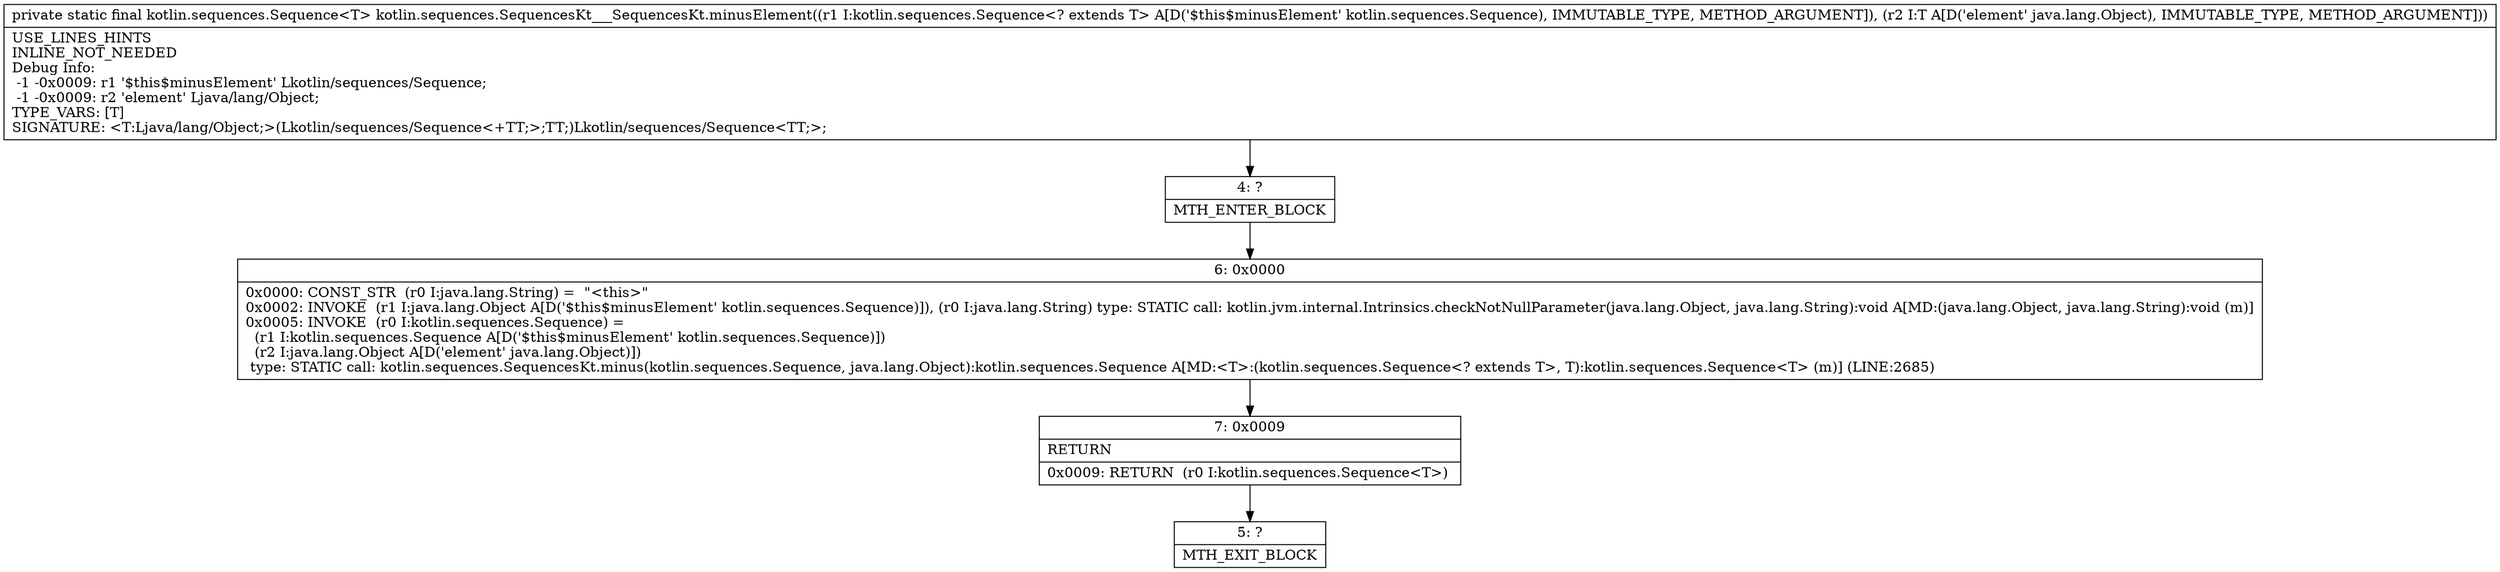 digraph "CFG forkotlin.sequences.SequencesKt___SequencesKt.minusElement(Lkotlin\/sequences\/Sequence;Ljava\/lang\/Object;)Lkotlin\/sequences\/Sequence;" {
Node_4 [shape=record,label="{4\:\ ?|MTH_ENTER_BLOCK\l}"];
Node_6 [shape=record,label="{6\:\ 0x0000|0x0000: CONST_STR  (r0 I:java.lang.String) =  \"\<this\>\" \l0x0002: INVOKE  (r1 I:java.lang.Object A[D('$this$minusElement' kotlin.sequences.Sequence)]), (r0 I:java.lang.String) type: STATIC call: kotlin.jvm.internal.Intrinsics.checkNotNullParameter(java.lang.Object, java.lang.String):void A[MD:(java.lang.Object, java.lang.String):void (m)]\l0x0005: INVOKE  (r0 I:kotlin.sequences.Sequence) = \l  (r1 I:kotlin.sequences.Sequence A[D('$this$minusElement' kotlin.sequences.Sequence)])\l  (r2 I:java.lang.Object A[D('element' java.lang.Object)])\l type: STATIC call: kotlin.sequences.SequencesKt.minus(kotlin.sequences.Sequence, java.lang.Object):kotlin.sequences.Sequence A[MD:\<T\>:(kotlin.sequences.Sequence\<? extends T\>, T):kotlin.sequences.Sequence\<T\> (m)] (LINE:2685)\l}"];
Node_7 [shape=record,label="{7\:\ 0x0009|RETURN\l|0x0009: RETURN  (r0 I:kotlin.sequences.Sequence\<T\>) \l}"];
Node_5 [shape=record,label="{5\:\ ?|MTH_EXIT_BLOCK\l}"];
MethodNode[shape=record,label="{private static final kotlin.sequences.Sequence\<T\> kotlin.sequences.SequencesKt___SequencesKt.minusElement((r1 I:kotlin.sequences.Sequence\<? extends T\> A[D('$this$minusElement' kotlin.sequences.Sequence), IMMUTABLE_TYPE, METHOD_ARGUMENT]), (r2 I:T A[D('element' java.lang.Object), IMMUTABLE_TYPE, METHOD_ARGUMENT]))  | USE_LINES_HINTS\lINLINE_NOT_NEEDED\lDebug Info:\l  \-1 \-0x0009: r1 '$this$minusElement' Lkotlin\/sequences\/Sequence;\l  \-1 \-0x0009: r2 'element' Ljava\/lang\/Object;\lTYPE_VARS: [T]\lSIGNATURE: \<T:Ljava\/lang\/Object;\>(Lkotlin\/sequences\/Sequence\<+TT;\>;TT;)Lkotlin\/sequences\/Sequence\<TT;\>;\l}"];
MethodNode -> Node_4;Node_4 -> Node_6;
Node_6 -> Node_7;
Node_7 -> Node_5;
}

